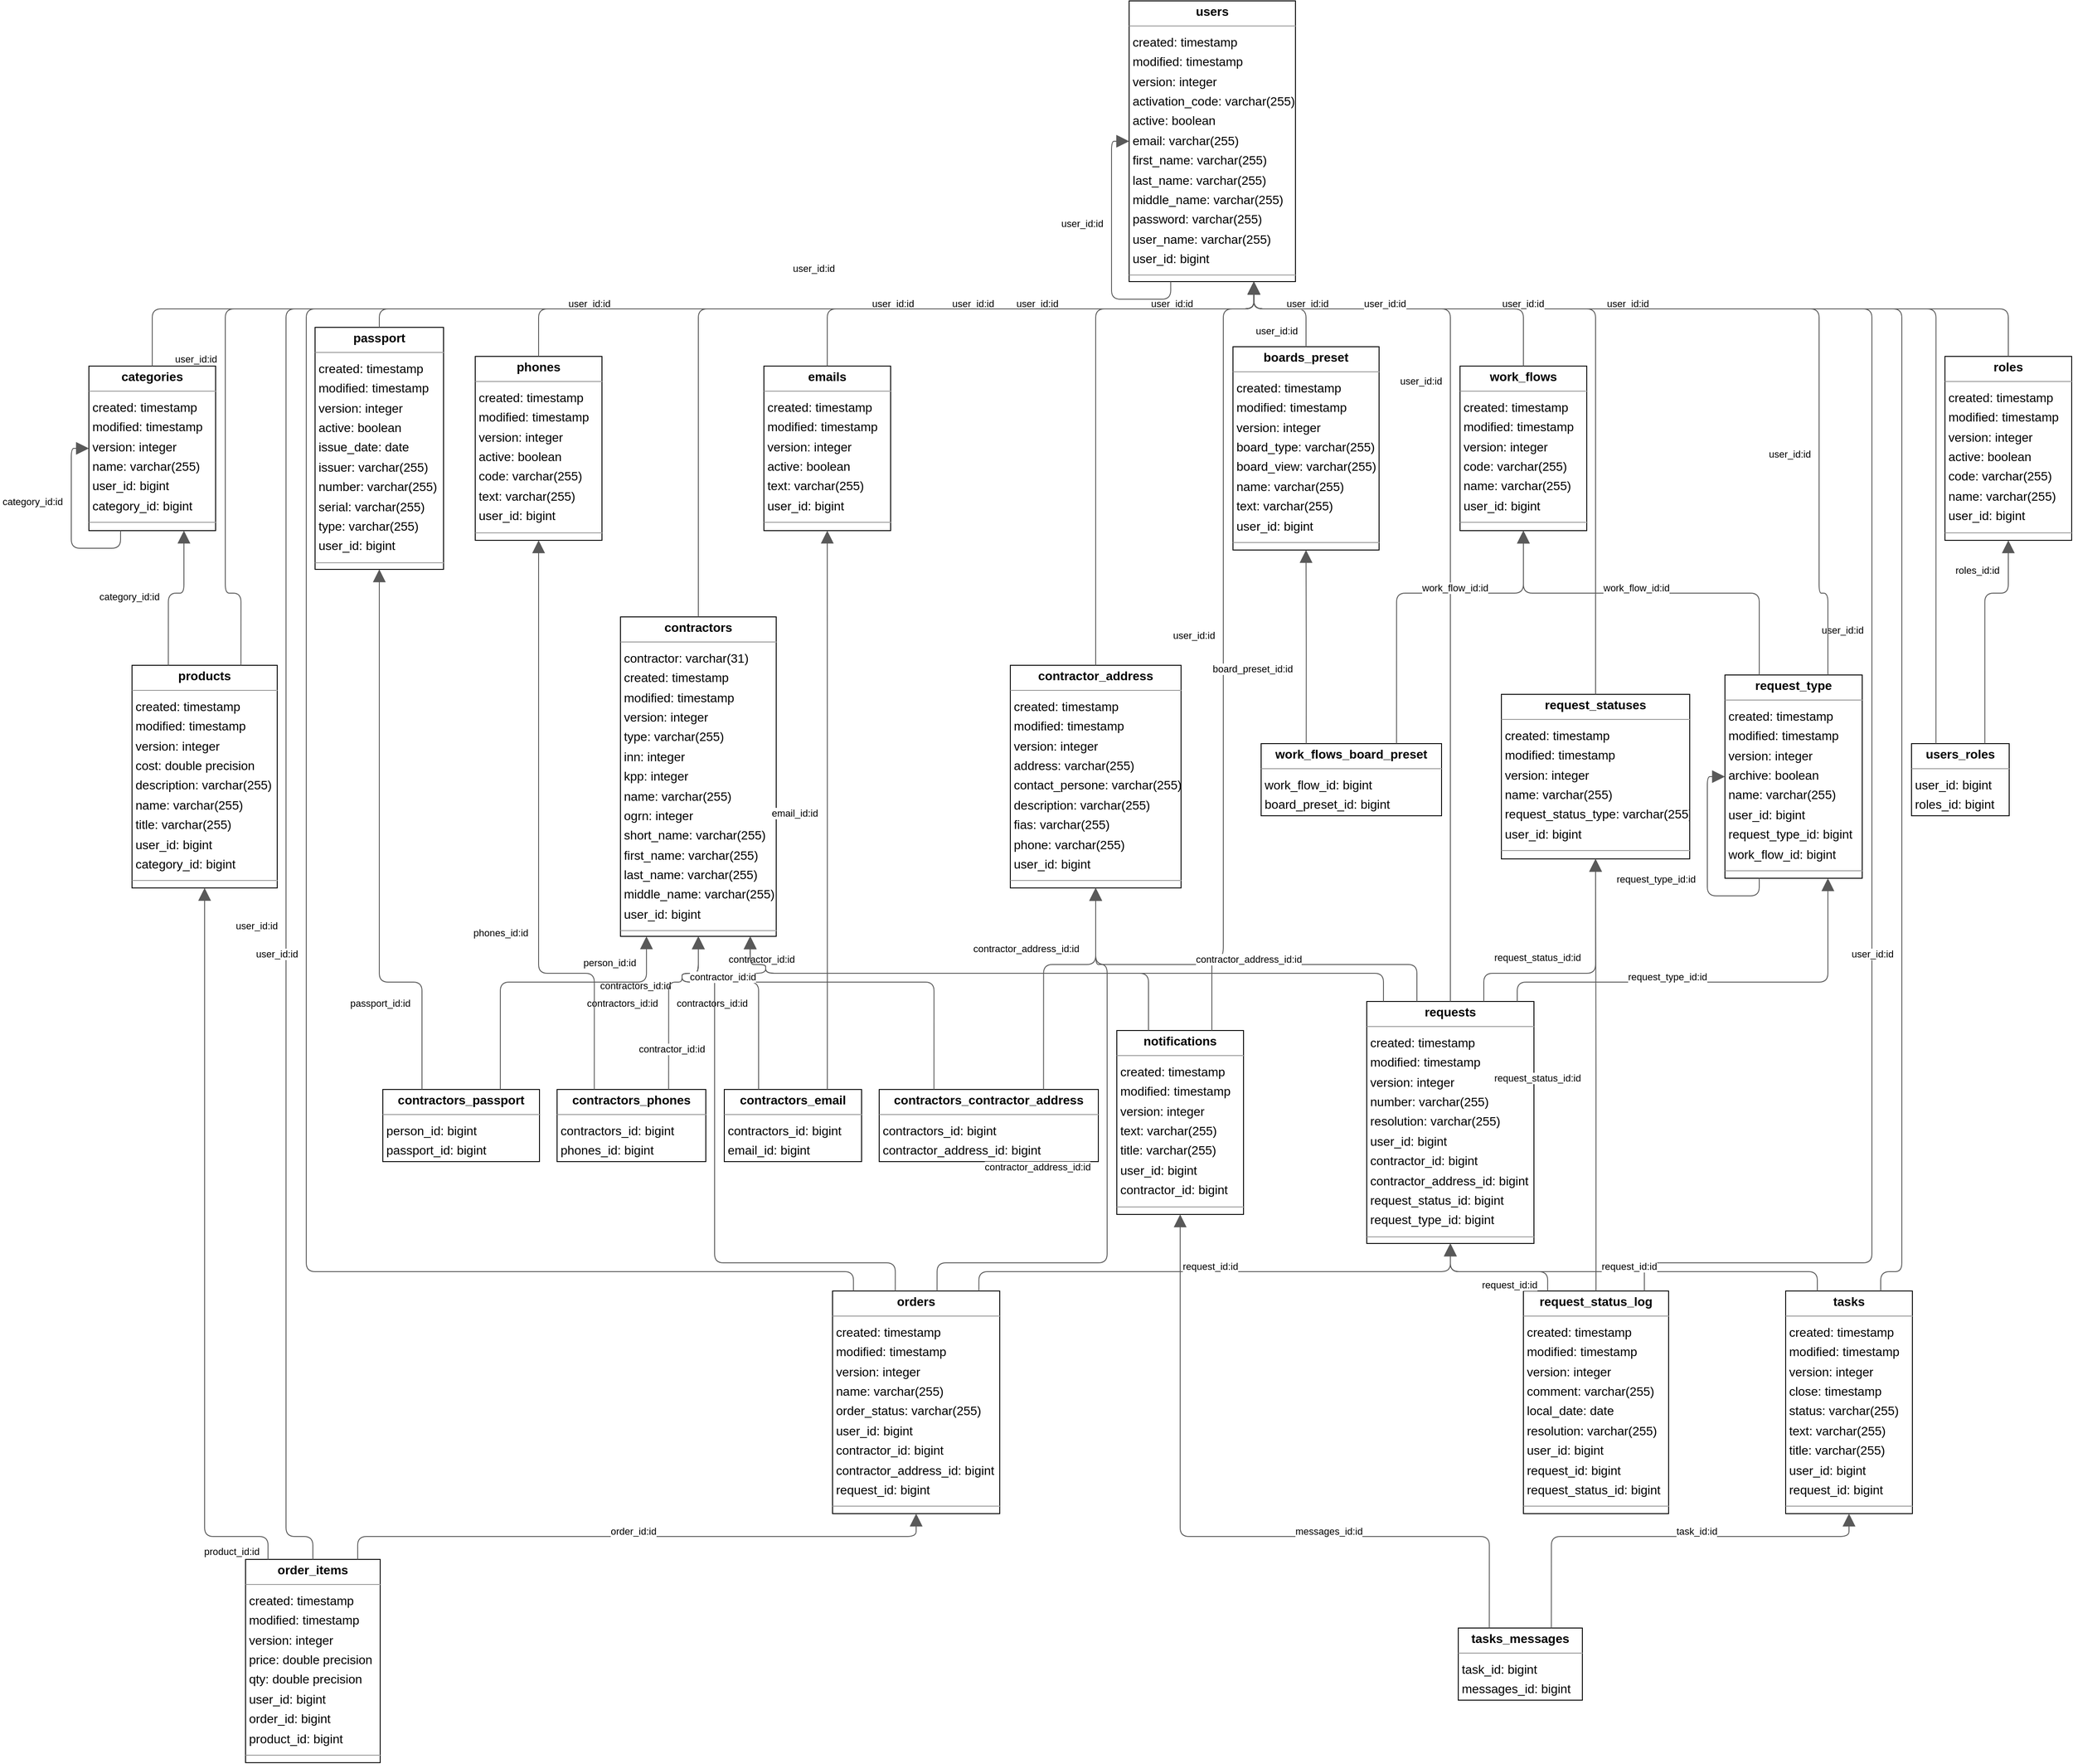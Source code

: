 <mxGraphModel dx="0" dy="0" grid="1" gridSize="10" guides="1" tooltips="1" connect="1" arrows="1" fold="1" page="0" pageScale="1" background="none" math="0" shadow="0">
  <root>
    <mxCell id="0" />
    <mxCell id="1" parent="0" />
    <mxCell id="node21" parent="1" vertex="1" value="&lt;p style=&quot;margin:0px;margin-top:4px;text-align:center;&quot;&gt;&lt;b&gt;boards_preset&lt;/b&gt;&lt;/p&gt;&lt;hr size=&quot;1&quot;/&gt;&lt;p style=&quot;margin:0 0 0 4px;line-height:1.6;&quot;&gt; created: timestamp&lt;br/&gt; modified: timestamp&lt;br/&gt; version: integer&lt;br/&gt; board_type: varchar(255)&lt;br/&gt; board_view: varchar(255)&lt;br/&gt; name: varchar(255)&lt;br/&gt; text: varchar(255)&lt;br/&gt; user_id: bigint&lt;/p&gt;&lt;hr size=&quot;1&quot;/&gt;&lt;p style=&quot;margin:0 0 0 4px;line-height:1.6;&quot;&gt; id: bigint&lt;/p&gt;" style="verticalAlign=top;align=left;overflow=fill;fontSize=14;fontFamily=Helvetica;html=1;rounded=0;shadow=0;comic=0;labelBackgroundColor=none;strokeWidth=1;">
      <mxGeometry x="1175" y="211" width="166" height="231" as="geometry" />
    </mxCell>
    <mxCell id="node1" parent="1" vertex="1" value="&lt;p style=&quot;margin:0px;margin-top:4px;text-align:center;&quot;&gt;&lt;b&gt;categories&lt;/b&gt;&lt;/p&gt;&lt;hr size=&quot;1&quot;/&gt;&lt;p style=&quot;margin:0 0 0 4px;line-height:1.6;&quot;&gt; created: timestamp&lt;br/&gt; modified: timestamp&lt;br/&gt; version: integer&lt;br/&gt; name: varchar(255)&lt;br/&gt; user_id: bigint&lt;br/&gt; category_id: bigint&lt;/p&gt;&lt;hr size=&quot;1&quot;/&gt;&lt;p style=&quot;margin:0 0 0 4px;line-height:1.6;&quot;&gt; id: bigint&lt;/p&gt;" style="verticalAlign=top;align=left;overflow=fill;fontSize=14;fontFamily=Helvetica;html=1;rounded=0;shadow=0;comic=0;labelBackgroundColor=none;strokeWidth=1;">
      <mxGeometry x="-125" y="233" width="144" height="187" as="geometry" />
    </mxCell>
    <mxCell id="node8" parent="1" vertex="1" value="&lt;p style=&quot;margin:0px;margin-top:4px;text-align:center;&quot;&gt;&lt;b&gt;contractor_address&lt;/b&gt;&lt;/p&gt;&lt;hr size=&quot;1&quot;/&gt;&lt;p style=&quot;margin:0 0 0 4px;line-height:1.6;&quot;&gt; created: timestamp&lt;br/&gt; modified: timestamp&lt;br/&gt; version: integer&lt;br/&gt; address: varchar(255)&lt;br/&gt; contact_persone: varchar(255)&lt;br/&gt; description: varchar(255)&lt;br/&gt; fias: varchar(255)&lt;br/&gt; phone: varchar(255)&lt;br/&gt; user_id: bigint&lt;/p&gt;&lt;hr size=&quot;1&quot;/&gt;&lt;p style=&quot;margin:0 0 0 4px;line-height:1.6;&quot;&gt; id: bigint&lt;/p&gt;" style="verticalAlign=top;align=left;overflow=fill;fontSize=14;fontFamily=Helvetica;html=1;rounded=0;shadow=0;comic=0;labelBackgroundColor=none;strokeWidth=1;">
      <mxGeometry x="922" y="573" width="194" height="253" as="geometry" />
    </mxCell>
    <mxCell id="node11" parent="1" vertex="1" value="&lt;p style=&quot;margin:0px;margin-top:4px;text-align:center;&quot;&gt;&lt;b&gt;contractors&lt;/b&gt;&lt;/p&gt;&lt;hr size=&quot;1&quot;/&gt;&lt;p style=&quot;margin:0 0 0 4px;line-height:1.6;&quot;&gt; contractor: varchar(31)&lt;br/&gt; created: timestamp&lt;br/&gt; modified: timestamp&lt;br/&gt; version: integer&lt;br/&gt; type: varchar(255)&lt;br/&gt; inn: integer&lt;br/&gt; kpp: integer&lt;br/&gt; name: varchar(255)&lt;br/&gt; ogrn: integer&lt;br/&gt; short_name: varchar(255)&lt;br/&gt; first_name: varchar(255)&lt;br/&gt; last_name: varchar(255)&lt;br/&gt; middle_name: varchar(255)&lt;br/&gt; user_id: bigint&lt;/p&gt;&lt;hr size=&quot;1&quot;/&gt;&lt;p style=&quot;margin:0 0 0 4px;line-height:1.6;&quot;&gt; id: bigint&lt;/p&gt;" style="verticalAlign=top;align=left;overflow=fill;fontSize=14;fontFamily=Helvetica;html=1;rounded=0;shadow=0;comic=0;labelBackgroundColor=none;strokeWidth=1;">
      <mxGeometry x="479" y="518" width="177" height="363" as="geometry" />
    </mxCell>
    <mxCell id="node4" parent="1" vertex="1" value="&lt;p style=&quot;margin:0px;margin-top:4px;text-align:center;&quot;&gt;&lt;b&gt;contractors_contractor_address&lt;/b&gt;&lt;/p&gt;&lt;hr size=&quot;1&quot;/&gt;&lt;p style=&quot;margin:0 0 0 4px;line-height:1.6;&quot;&gt; contractors_id: bigint&lt;br/&gt; contractor_address_id: bigint&lt;/p&gt;" style="verticalAlign=top;align=left;overflow=fill;fontSize=14;fontFamily=Helvetica;html=1;rounded=0;shadow=0;comic=0;labelBackgroundColor=none;strokeWidth=1;">
      <mxGeometry x="773" y="1055" width="249" height="82" as="geometry" />
    </mxCell>
    <mxCell id="node10" parent="1" vertex="1" value="&lt;p style=&quot;margin:0px;margin-top:4px;text-align:center;&quot;&gt;&lt;b&gt;contractors_email&lt;/b&gt;&lt;/p&gt;&lt;hr size=&quot;1&quot;/&gt;&lt;p style=&quot;margin:0 0 0 4px;line-height:1.6;&quot;&gt; contractors_id: bigint&lt;br/&gt; email_id: bigint&lt;/p&gt;" style="verticalAlign=top;align=left;overflow=fill;fontSize=14;fontFamily=Helvetica;html=1;rounded=0;shadow=0;comic=0;labelBackgroundColor=none;strokeWidth=1;">
      <mxGeometry x="597" y="1055" width="156" height="82" as="geometry" />
    </mxCell>
    <mxCell id="node7" parent="1" vertex="1" value="&lt;p style=&quot;margin:0px;margin-top:4px;text-align:center;&quot;&gt;&lt;b&gt;contractors_passport&lt;/b&gt;&lt;/p&gt;&lt;hr size=&quot;1&quot;/&gt;&lt;p style=&quot;margin:0 0 0 4px;line-height:1.6;&quot;&gt; person_id: bigint&lt;br/&gt; passport_id: bigint&lt;/p&gt;" style="verticalAlign=top;align=left;overflow=fill;fontSize=14;fontFamily=Helvetica;html=1;rounded=0;shadow=0;comic=0;labelBackgroundColor=none;strokeWidth=1;">
      <mxGeometry x="209" y="1055" width="178" height="82" as="geometry" />
    </mxCell>
    <mxCell id="node13" parent="1" vertex="1" value="&lt;p style=&quot;margin:0px;margin-top:4px;text-align:center;&quot;&gt;&lt;b&gt;contractors_phones&lt;/b&gt;&lt;/p&gt;&lt;hr size=&quot;1&quot;/&gt;&lt;p style=&quot;margin:0 0 0 4px;line-height:1.6;&quot;&gt; contractors_id: bigint&lt;br/&gt; phones_id: bigint&lt;/p&gt;" style="verticalAlign=top;align=left;overflow=fill;fontSize=14;fontFamily=Helvetica;html=1;rounded=0;shadow=0;comic=0;labelBackgroundColor=none;strokeWidth=1;">
      <mxGeometry x="407" y="1055" width="169" height="82" as="geometry" />
    </mxCell>
    <mxCell id="node17" parent="1" vertex="1" value="&lt;p style=&quot;margin:0px;margin-top:4px;text-align:center;&quot;&gt;&lt;b&gt;emails&lt;/b&gt;&lt;/p&gt;&lt;hr size=&quot;1&quot;/&gt;&lt;p style=&quot;margin:0 0 0 4px;line-height:1.6;&quot;&gt; created: timestamp&lt;br/&gt; modified: timestamp&lt;br/&gt; version: integer&lt;br/&gt; active: boolean&lt;br/&gt; text: varchar(255)&lt;br/&gt; user_id: bigint&lt;/p&gt;&lt;hr size=&quot;1&quot;/&gt;&lt;p style=&quot;margin:0 0 0 4px;line-height:1.6;&quot;&gt; id: bigint&lt;/p&gt;" style="verticalAlign=top;align=left;overflow=fill;fontSize=14;fontFamily=Helvetica;html=1;rounded=0;shadow=0;comic=0;labelBackgroundColor=none;strokeWidth=1;">
      <mxGeometry x="642" y="233" width="144" height="187" as="geometry" />
    </mxCell>
    <mxCell id="node19" parent="1" vertex="1" value="&lt;p style=&quot;margin:0px;margin-top:4px;text-align:center;&quot;&gt;&lt;b&gt;notifications&lt;/b&gt;&lt;/p&gt;&lt;hr size=&quot;1&quot;/&gt;&lt;p style=&quot;margin:0 0 0 4px;line-height:1.6;&quot;&gt; created: timestamp&lt;br/&gt; modified: timestamp&lt;br/&gt; version: integer&lt;br/&gt; text: varchar(255)&lt;br/&gt; title: varchar(255)&lt;br/&gt; user_id: bigint&lt;br/&gt; contractor_id: bigint&lt;/p&gt;&lt;hr size=&quot;1&quot;/&gt;&lt;p style=&quot;margin:0 0 0 4px;line-height:1.6;&quot;&gt; id: bigint&lt;/p&gt;" style="verticalAlign=top;align=left;overflow=fill;fontSize=14;fontFamily=Helvetica;html=1;rounded=0;shadow=0;comic=0;labelBackgroundColor=none;strokeWidth=1;">
      <mxGeometry x="1043" y="988" width="144" height="209" as="geometry" />
    </mxCell>
    <mxCell id="node2" parent="1" vertex="1" value="&lt;p style=&quot;margin:0px;margin-top:4px;text-align:center;&quot;&gt;&lt;b&gt;order_items&lt;/b&gt;&lt;/p&gt;&lt;hr size=&quot;1&quot;/&gt;&lt;p style=&quot;margin:0 0 0 4px;line-height:1.6;&quot;&gt; created: timestamp&lt;br/&gt; modified: timestamp&lt;br/&gt; version: integer&lt;br/&gt; price: double precision&lt;br/&gt; qty: double precision&lt;br/&gt; user_id: bigint&lt;br/&gt; order_id: bigint&lt;br/&gt; product_id: bigint&lt;/p&gt;&lt;hr size=&quot;1&quot;/&gt;&lt;p style=&quot;margin:0 0 0 4px;line-height:1.6;&quot;&gt; id: bigint&lt;/p&gt;" style="verticalAlign=top;align=left;overflow=fill;fontSize=14;fontFamily=Helvetica;html=1;rounded=0;shadow=0;comic=0;labelBackgroundColor=none;strokeWidth=1;">
      <mxGeometry x="53" y="1589" width="153" height="231" as="geometry" />
    </mxCell>
    <mxCell id="node25" parent="1" vertex="1" value="&lt;p style=&quot;margin:0px;margin-top:4px;text-align:center;&quot;&gt;&lt;b&gt;orders&lt;/b&gt;&lt;/p&gt;&lt;hr size=&quot;1&quot;/&gt;&lt;p style=&quot;margin:0 0 0 4px;line-height:1.6;&quot;&gt; created: timestamp&lt;br/&gt; modified: timestamp&lt;br/&gt; version: integer&lt;br/&gt; name: varchar(255)&lt;br/&gt; order_status: varchar(255)&lt;br/&gt; user_id: bigint&lt;br/&gt; contractor_id: bigint&lt;br/&gt; contractor_address_id: bigint&lt;br/&gt; request_id: bigint&lt;/p&gt;&lt;hr size=&quot;1&quot;/&gt;&lt;p style=&quot;margin:0 0 0 4px;line-height:1.6;&quot;&gt; id: bigint&lt;/p&gt;" style="verticalAlign=top;align=left;overflow=fill;fontSize=14;fontFamily=Helvetica;html=1;rounded=0;shadow=0;comic=0;labelBackgroundColor=none;strokeWidth=1;">
      <mxGeometry x="720" y="1284" width="190" height="253" as="geometry" />
    </mxCell>
    <mxCell id="node23" parent="1" vertex="1" value="&lt;p style=&quot;margin:0px;margin-top:4px;text-align:center;&quot;&gt;&lt;b&gt;passport&lt;/b&gt;&lt;/p&gt;&lt;hr size=&quot;1&quot;/&gt;&lt;p style=&quot;margin:0 0 0 4px;line-height:1.6;&quot;&gt; created: timestamp&lt;br/&gt; modified: timestamp&lt;br/&gt; version: integer&lt;br/&gt; active: boolean&lt;br/&gt; issue_date: date&lt;br/&gt; issuer: varchar(255)&lt;br/&gt; number: varchar(255)&lt;br/&gt; serial: varchar(255)&lt;br/&gt; type: varchar(255)&lt;br/&gt; user_id: bigint&lt;/p&gt;&lt;hr size=&quot;1&quot;/&gt;&lt;p style=&quot;margin:0 0 0 4px;line-height:1.6;&quot;&gt; id: bigint&lt;/p&gt;" style="verticalAlign=top;align=left;overflow=fill;fontSize=14;fontFamily=Helvetica;html=1;rounded=0;shadow=0;comic=0;labelBackgroundColor=none;strokeWidth=1;">
      <mxGeometry x="132" y="189" width="146" height="275" as="geometry" />
    </mxCell>
    <mxCell id="node22" parent="1" vertex="1" value="&lt;p style=&quot;margin:0px;margin-top:4px;text-align:center;&quot;&gt;&lt;b&gt;phones&lt;/b&gt;&lt;/p&gt;&lt;hr size=&quot;1&quot;/&gt;&lt;p style=&quot;margin:0 0 0 4px;line-height:1.6;&quot;&gt; created: timestamp&lt;br/&gt; modified: timestamp&lt;br/&gt; version: integer&lt;br/&gt; active: boolean&lt;br/&gt; code: varchar(255)&lt;br/&gt; text: varchar(255)&lt;br/&gt; user_id: bigint&lt;/p&gt;&lt;hr size=&quot;1&quot;/&gt;&lt;p style=&quot;margin:0 0 0 4px;line-height:1.6;&quot;&gt; id: bigint&lt;/p&gt;" style="verticalAlign=top;align=left;overflow=fill;fontSize=14;fontFamily=Helvetica;html=1;rounded=0;shadow=0;comic=0;labelBackgroundColor=none;strokeWidth=1;">
      <mxGeometry x="314" y="222" width="144" height="209" as="geometry" />
    </mxCell>
    <mxCell id="node18" parent="1" vertex="1" value="&lt;p style=&quot;margin:0px;margin-top:4px;text-align:center;&quot;&gt;&lt;b&gt;products&lt;/b&gt;&lt;/p&gt;&lt;hr size=&quot;1&quot;/&gt;&lt;p style=&quot;margin:0 0 0 4px;line-height:1.6;&quot;&gt; created: timestamp&lt;br/&gt; modified: timestamp&lt;br/&gt; version: integer&lt;br/&gt; cost: double precision&lt;br/&gt; description: varchar(255)&lt;br/&gt; name: varchar(255)&lt;br/&gt; title: varchar(255)&lt;br/&gt; user_id: bigint&lt;br/&gt; category_id: bigint&lt;/p&gt;&lt;hr size=&quot;1&quot;/&gt;&lt;p style=&quot;margin:0 0 0 4px;line-height:1.6;&quot;&gt; id: bigint&lt;/p&gt;" style="verticalAlign=top;align=left;overflow=fill;fontSize=14;fontFamily=Helvetica;html=1;rounded=0;shadow=0;comic=0;labelBackgroundColor=none;strokeWidth=1;">
      <mxGeometry x="-76" y="573" width="165" height="253" as="geometry" />
    </mxCell>
    <mxCell id="node12" parent="1" vertex="1" value="&lt;p style=&quot;margin:0px;margin-top:4px;text-align:center;&quot;&gt;&lt;b&gt;request_status_log&lt;/b&gt;&lt;/p&gt;&lt;hr size=&quot;1&quot;/&gt;&lt;p style=&quot;margin:0 0 0 4px;line-height:1.6;&quot;&gt; created: timestamp&lt;br/&gt; modified: timestamp&lt;br/&gt; version: integer&lt;br/&gt; comment: varchar(255)&lt;br/&gt; local_date: date&lt;br/&gt; resolution: varchar(255)&lt;br/&gt; user_id: bigint&lt;br/&gt; request_id: bigint&lt;br/&gt; request_status_id: bigint&lt;/p&gt;&lt;hr size=&quot;1&quot;/&gt;&lt;p style=&quot;margin:0 0 0 4px;line-height:1.6;&quot;&gt; id: bigint&lt;/p&gt;" style="verticalAlign=top;align=left;overflow=fill;fontSize=14;fontFamily=Helvetica;html=1;rounded=0;shadow=0;comic=0;labelBackgroundColor=none;strokeWidth=1;">
      <mxGeometry x="1505" y="1284" width="165" height="253" as="geometry" />
    </mxCell>
    <mxCell id="node5" parent="1" vertex="1" value="&lt;p style=&quot;margin:0px;margin-top:4px;text-align:center;&quot;&gt;&lt;b&gt;request_statuses&lt;/b&gt;&lt;/p&gt;&lt;hr size=&quot;1&quot;/&gt;&lt;p style=&quot;margin:0 0 0 4px;line-height:1.6;&quot;&gt; created: timestamp&lt;br/&gt; modified: timestamp&lt;br/&gt; version: integer&lt;br/&gt; name: varchar(255)&lt;br/&gt; request_status_type: varchar(255)&lt;br/&gt; user_id: bigint&lt;/p&gt;&lt;hr size=&quot;1&quot;/&gt;&lt;p style=&quot;margin:0 0 0 4px;line-height:1.6;&quot;&gt; id: bigint&lt;/p&gt;" style="verticalAlign=top;align=left;overflow=fill;fontSize=14;fontFamily=Helvetica;html=1;rounded=0;shadow=0;comic=0;labelBackgroundColor=none;strokeWidth=1;">
      <mxGeometry x="1480" y="606" width="214" height="187" as="geometry" />
    </mxCell>
    <mxCell id="node14" parent="1" vertex="1" value="&lt;p style=&quot;margin:0px;margin-top:4px;text-align:center;&quot;&gt;&lt;b&gt;request_type&lt;/b&gt;&lt;/p&gt;&lt;hr size=&quot;1&quot;/&gt;&lt;p style=&quot;margin:0 0 0 4px;line-height:1.6;&quot;&gt; created: timestamp&lt;br/&gt; modified: timestamp&lt;br/&gt; version: integer&lt;br/&gt; archive: boolean&lt;br/&gt; name: varchar(255)&lt;br/&gt; user_id: bigint&lt;br/&gt; request_type_id: bigint&lt;br/&gt; work_flow_id: bigint&lt;/p&gt;&lt;hr size=&quot;1&quot;/&gt;&lt;p style=&quot;margin:0 0 0 4px;line-height:1.6;&quot;&gt; id: bigint&lt;/p&gt;" style="verticalAlign=top;align=left;overflow=fill;fontSize=14;fontFamily=Helvetica;html=1;rounded=0;shadow=0;comic=0;labelBackgroundColor=none;strokeWidth=1;">
      <mxGeometry x="1734" y="584" width="156" height="231" as="geometry" />
    </mxCell>
    <mxCell id="node15" parent="1" vertex="1" value="&lt;p style=&quot;margin:0px;margin-top:4px;text-align:center;&quot;&gt;&lt;b&gt;requests&lt;/b&gt;&lt;/p&gt;&lt;hr size=&quot;1&quot;/&gt;&lt;p style=&quot;margin:0 0 0 4px;line-height:1.6;&quot;&gt; created: timestamp&lt;br/&gt; modified: timestamp&lt;br/&gt; version: integer&lt;br/&gt; number: varchar(255)&lt;br/&gt; resolution: varchar(255)&lt;br/&gt; user_id: bigint&lt;br/&gt; contractor_id: bigint&lt;br/&gt; contractor_address_id: bigint&lt;br/&gt; request_status_id: bigint&lt;br/&gt; request_type_id: bigint&lt;/p&gt;&lt;hr size=&quot;1&quot;/&gt;&lt;p style=&quot;margin:0 0 0 4px;line-height:1.6;&quot;&gt; id: bigint&lt;/p&gt;" style="verticalAlign=top;align=left;overflow=fill;fontSize=14;fontFamily=Helvetica;html=1;rounded=0;shadow=0;comic=0;labelBackgroundColor=none;strokeWidth=1;">
      <mxGeometry x="1327" y="955" width="190" height="275" as="geometry" />
    </mxCell>
    <mxCell id="node16" parent="1" vertex="1" value="&lt;p style=&quot;margin:0px;margin-top:4px;text-align:center;&quot;&gt;&lt;b&gt;roles&lt;/b&gt;&lt;/p&gt;&lt;hr size=&quot;1&quot;/&gt;&lt;p style=&quot;margin:0 0 0 4px;line-height:1.6;&quot;&gt; created: timestamp&lt;br/&gt; modified: timestamp&lt;br/&gt; version: integer&lt;br/&gt; active: boolean&lt;br/&gt; code: varchar(255)&lt;br/&gt; name: varchar(255)&lt;br/&gt; user_id: bigint&lt;/p&gt;&lt;hr size=&quot;1&quot;/&gt;&lt;p style=&quot;margin:0 0 0 4px;line-height:1.6;&quot;&gt; id: bigint&lt;/p&gt;" style="verticalAlign=top;align=left;overflow=fill;fontSize=14;fontFamily=Helvetica;html=1;rounded=0;shadow=0;comic=0;labelBackgroundColor=none;strokeWidth=1;">
      <mxGeometry x="1984" y="222" width="144" height="209" as="geometry" />
    </mxCell>
    <mxCell id="node24" parent="1" vertex="1" value="&lt;p style=&quot;margin:0px;margin-top:4px;text-align:center;&quot;&gt;&lt;b&gt;tasks&lt;/b&gt;&lt;/p&gt;&lt;hr size=&quot;1&quot;/&gt;&lt;p style=&quot;margin:0 0 0 4px;line-height:1.6;&quot;&gt; created: timestamp&lt;br/&gt; modified: timestamp&lt;br/&gt; version: integer&lt;br/&gt; close: timestamp&lt;br/&gt; status: varchar(255)&lt;br/&gt; text: varchar(255)&lt;br/&gt; title: varchar(255)&lt;br/&gt; user_id: bigint&lt;br/&gt; request_id: bigint&lt;/p&gt;&lt;hr size=&quot;1&quot;/&gt;&lt;p style=&quot;margin:0 0 0 4px;line-height:1.6;&quot;&gt; id: bigint&lt;/p&gt;" style="verticalAlign=top;align=left;overflow=fill;fontSize=14;fontFamily=Helvetica;html=1;rounded=0;shadow=0;comic=0;labelBackgroundColor=none;strokeWidth=1;">
      <mxGeometry x="1803" y="1284" width="144" height="253" as="geometry" />
    </mxCell>
    <mxCell id="node20" parent="1" vertex="1" value="&lt;p style=&quot;margin:0px;margin-top:4px;text-align:center;&quot;&gt;&lt;b&gt;tasks_messages&lt;/b&gt;&lt;/p&gt;&lt;hr size=&quot;1&quot;/&gt;&lt;p style=&quot;margin:0 0 0 4px;line-height:1.6;&quot;&gt; task_id: bigint&lt;br/&gt; messages_id: bigint&lt;/p&gt;" style="verticalAlign=top;align=left;overflow=fill;fontSize=14;fontFamily=Helvetica;html=1;rounded=0;shadow=0;comic=0;labelBackgroundColor=none;strokeWidth=1;">
      <mxGeometry x="1431" y="1667" width="141" height="82" as="geometry" />
    </mxCell>
    <mxCell id="node6" parent="1" vertex="1" value="&lt;p style=&quot;margin:0px;margin-top:4px;text-align:center;&quot;&gt;&lt;b&gt;users&lt;/b&gt;&lt;/p&gt;&lt;hr size=&quot;1&quot;/&gt;&lt;p style=&quot;margin:0 0 0 4px;line-height:1.6;&quot;&gt; created: timestamp&lt;br/&gt; modified: timestamp&lt;br/&gt; version: integer&lt;br/&gt; activation_code: varchar(255)&lt;br/&gt; active: boolean&lt;br/&gt; email: varchar(255)&lt;br/&gt; first_name: varchar(255)&lt;br/&gt; last_name: varchar(255)&lt;br/&gt; middle_name: varchar(255)&lt;br/&gt; password: varchar(255)&lt;br/&gt; user_name: varchar(255)&lt;br/&gt; user_id: bigint&lt;/p&gt;&lt;hr size=&quot;1&quot;/&gt;&lt;p style=&quot;margin:0 0 0 4px;line-height:1.6;&quot;&gt; id: bigint&lt;/p&gt;" style="verticalAlign=top;align=left;overflow=fill;fontSize=14;fontFamily=Helvetica;html=1;rounded=0;shadow=0;comic=0;labelBackgroundColor=none;strokeWidth=1;">
      <mxGeometry x="1057" y="-182" width="189" height="319" as="geometry" />
    </mxCell>
    <mxCell id="node3" parent="1" vertex="1" value="&lt;p style=&quot;margin:0px;margin-top:4px;text-align:center;&quot;&gt;&lt;b&gt;users_roles&lt;/b&gt;&lt;/p&gt;&lt;hr size=&quot;1&quot;/&gt;&lt;p style=&quot;margin:0 0 0 4px;line-height:1.6;&quot;&gt; user_id: bigint&lt;br/&gt; roles_id: bigint&lt;/p&gt;" style="verticalAlign=top;align=left;overflow=fill;fontSize=14;fontFamily=Helvetica;html=1;rounded=0;shadow=0;comic=0;labelBackgroundColor=none;strokeWidth=1;">
      <mxGeometry x="1946" y="662" width="111" height="82" as="geometry" />
    </mxCell>
    <mxCell id="node9" parent="1" vertex="1" value="&lt;p style=&quot;margin:0px;margin-top:4px;text-align:center;&quot;&gt;&lt;b&gt;work_flows&lt;/b&gt;&lt;/p&gt;&lt;hr size=&quot;1&quot;/&gt;&lt;p style=&quot;margin:0 0 0 4px;line-height:1.6;&quot;&gt; created: timestamp&lt;br/&gt; modified: timestamp&lt;br/&gt; version: integer&lt;br/&gt; code: varchar(255)&lt;br/&gt; name: varchar(255)&lt;br/&gt; user_id: bigint&lt;/p&gt;&lt;hr size=&quot;1&quot;/&gt;&lt;p style=&quot;margin:0 0 0 4px;line-height:1.6;&quot;&gt; id: bigint&lt;/p&gt;" style="verticalAlign=top;align=left;overflow=fill;fontSize=14;fontFamily=Helvetica;html=1;rounded=0;shadow=0;comic=0;labelBackgroundColor=none;strokeWidth=1;">
      <mxGeometry x="1433" y="233" width="144" height="187" as="geometry" />
    </mxCell>
    <mxCell id="node0" parent="1" vertex="1" value="&lt;p style=&quot;margin:0px;margin-top:4px;text-align:center;&quot;&gt;&lt;b&gt;work_flows_board_preset&lt;/b&gt;&lt;/p&gt;&lt;hr size=&quot;1&quot;/&gt;&lt;p style=&quot;margin:0 0 0 4px;line-height:1.6;&quot;&gt; work_flow_id: bigint&lt;br/&gt; board_preset_id: bigint&lt;/p&gt;" style="verticalAlign=top;align=left;overflow=fill;fontSize=14;fontFamily=Helvetica;html=1;rounded=0;shadow=0;comic=0;labelBackgroundColor=none;strokeWidth=1;">
      <mxGeometry x="1207" y="662" width="205" height="82" as="geometry" />
    </mxCell>
    <mxCell id="edge27" edge="1" value="" parent="1" source="node21" target="node6" style="html=1;rounded=1;edgeStyle=orthogonalEdgeStyle;dashed=0;startArrow=none;endArrow=block;endSize=12;strokeColor=#595959;exitX=0.500;exitY=0.000;exitDx=0;exitDy=0;entryX=0.750;entryY=1.000;entryDx=0;entryDy=0;">
      <mxGeometry width="50" height="50" relative="1" as="geometry">
        <Array as="points">
          <mxPoint x="1258" y="168" />
          <mxPoint x="1199" y="168" />
        </Array>
      </mxGeometry>
    </mxCell>
    <mxCell id="label164" parent="edge27" vertex="1" connectable="0" value="user_id:id" style="edgeLabel;resizable=0;html=1;align=left;verticalAlign=top;strokeColor=default;">
      <mxGeometry x="1199" y="180" as="geometry" />
    </mxCell>
    <mxCell id="edge37" edge="1" value="" parent="1" source="node1" target="node1" style="html=1;rounded=1;edgeStyle=orthogonalEdgeStyle;dashed=0;startArrow=none;endArrow=block;endSize=12;strokeColor=#595959;exitX=0.250;exitY=1.000;exitDx=0;exitDy=0;entryX=0.000;entryY=0.500;entryDx=0;entryDy=0;">
      <mxGeometry width="50" height="50" relative="1" as="geometry">
        <Array as="points">
          <mxPoint x="-89" y="440" />
          <mxPoint x="-145" y="440" />
          <mxPoint x="-145" y="327" />
        </Array>
      </mxGeometry>
    </mxCell>
    <mxCell id="label224" parent="edge37" vertex="1" connectable="0" value="category_id:id" style="edgeLabel;resizable=0;html=1;align=left;verticalAlign=top;strokeColor=default;">
      <mxGeometry x="-225" y="374" as="geometry" />
    </mxCell>
    <mxCell id="edge26" edge="1" value="" parent="1" source="node1" target="node6" style="html=1;rounded=1;edgeStyle=orthogonalEdgeStyle;dashed=0;startArrow=none;endArrow=block;endSize=12;strokeColor=#595959;exitX=0.500;exitY=0.000;exitDx=0;exitDy=0;entryX=0.750;entryY=1.000;entryDx=0;entryDy=0;">
      <mxGeometry width="50" height="50" relative="1" as="geometry">
        <Array as="points">
          <mxPoint x="-53" y="168" />
          <mxPoint x="1199" y="168" />
        </Array>
      </mxGeometry>
    </mxCell>
    <mxCell id="label158" parent="edge26" vertex="1" connectable="0" value="user_id:id" style="edgeLabel;resizable=0;html=1;align=left;verticalAlign=top;strokeColor=default;">
      <mxGeometry x="418" y="149" as="geometry" />
    </mxCell>
    <mxCell id="edge29" edge="1" value="" parent="1" source="node8" target="node6" style="html=1;rounded=1;edgeStyle=orthogonalEdgeStyle;dashed=0;startArrow=none;endArrow=block;endSize=12;strokeColor=#595959;exitX=0.500;exitY=0.000;exitDx=0;exitDy=0;entryX=0.750;entryY=1.000;entryDx=0;entryDy=0;">
      <mxGeometry width="50" height="50" relative="1" as="geometry">
        <Array as="points">
          <mxPoint x="1019" y="168" />
          <mxPoint x="1199" y="168" />
        </Array>
      </mxGeometry>
    </mxCell>
    <mxCell id="label176" parent="edge29" vertex="1" connectable="0" value="user_id:id" style="edgeLabel;resizable=0;html=1;align=left;verticalAlign=top;strokeColor=default;">
      <mxGeometry x="1080" y="149" as="geometry" />
    </mxCell>
    <mxCell id="edge31" edge="1" value="" parent="1" source="node11" target="node6" style="html=1;rounded=1;edgeStyle=orthogonalEdgeStyle;dashed=0;startArrow=none;endArrow=block;endSize=12;strokeColor=#595959;exitX=0.500;exitY=0.000;exitDx=0;exitDy=0;entryX=0.750;entryY=1.000;entryDx=0;entryDy=0;">
      <mxGeometry width="50" height="50" relative="1" as="geometry">
        <Array as="points">
          <mxPoint x="567" y="168" />
          <mxPoint x="1199" y="168" />
        </Array>
      </mxGeometry>
    </mxCell>
    <mxCell id="label188" parent="edge31" vertex="1" connectable="0" value="user_id:id" style="edgeLabel;resizable=0;html=1;align=left;verticalAlign=top;strokeColor=default;">
      <mxGeometry x="854" y="149" as="geometry" />
    </mxCell>
    <mxCell id="edge20" edge="1" value="" parent="1" source="node4" target="node8" style="html=1;rounded=1;edgeStyle=orthogonalEdgeStyle;dashed=0;startArrow=none;endArrow=block;endSize=12;strokeColor=#595959;exitX=0.750;exitY=0.000;exitDx=0;exitDy=0;entryX=0.500;entryY=1.000;entryDx=0;entryDy=0;">
      <mxGeometry width="50" height="50" relative="1" as="geometry">
        <Array as="points">
          <mxPoint x="960" y="913" />
          <mxPoint x="1019" y="913" />
        </Array>
      </mxGeometry>
    </mxCell>
    <mxCell id="label122" parent="edge20" vertex="1" connectable="0" value="contractor_address_id:id" style="edgeLabel;resizable=0;html=1;align=left;verticalAlign=top;strokeColor=default;">
      <mxGeometry x="878" y="882" as="geometry" />
    </mxCell>
    <mxCell id="edge23" edge="1" value="" parent="1" source="node4" target="node11" style="html=1;rounded=1;edgeStyle=orthogonalEdgeStyle;dashed=0;startArrow=none;endArrow=block;endSize=12;strokeColor=#595959;exitX=0.250;exitY=0.000;exitDx=0;exitDy=0;entryX=0.500;entryY=1.000;entryDx=0;entryDy=0;">
      <mxGeometry width="50" height="50" relative="1" as="geometry">
        <Array as="points">
          <mxPoint x="835" y="933" />
          <mxPoint x="549" y="933" />
          <mxPoint x="549" y="923" />
          <mxPoint x="567" y="923" />
        </Array>
      </mxGeometry>
    </mxCell>
    <mxCell id="label140" parent="edge23" vertex="1" connectable="0" value="contractors_id:id" style="edgeLabel;resizable=0;html=1;align=left;verticalAlign=top;strokeColor=default;">
      <mxGeometry x="454" y="924" as="geometry" />
    </mxCell>
    <mxCell id="edge13" edge="1" value="" parent="1" source="node10" target="node11" style="html=1;rounded=1;edgeStyle=orthogonalEdgeStyle;dashed=0;startArrow=none;endArrow=block;endSize=12;strokeColor=#595959;exitX=0.250;exitY=0.000;exitDx=0;exitDy=0;entryX=0.500;entryY=1.000;entryDx=0;entryDy=0;">
      <mxGeometry width="50" height="50" relative="1" as="geometry">
        <Array as="points">
          <mxPoint x="636" y="933" />
          <mxPoint x="549" y="933" />
          <mxPoint x="549" y="923" />
          <mxPoint x="567" y="923" />
        </Array>
      </mxGeometry>
    </mxCell>
    <mxCell id="label80" parent="edge13" vertex="1" connectable="0" value="contractors_id:id" style="edgeLabel;resizable=0;html=1;align=left;verticalAlign=top;strokeColor=default;">
      <mxGeometry x="541" y="944" as="geometry" />
    </mxCell>
    <mxCell id="edge21" edge="1" value="" parent="1" source="node10" target="node17" style="html=1;rounded=1;edgeStyle=orthogonalEdgeStyle;dashed=0;startArrow=none;endArrow=block;endSize=12;strokeColor=#595959;exitX=0.750;exitY=0.001;exitDx=0;exitDy=0;entryX=0.500;entryY=1.000;entryDx=0;entryDy=0;">
      <mxGeometry width="50" height="50" relative="1" as="geometry">
        <Array as="points" />
      </mxGeometry>
    </mxCell>
    <mxCell id="label128" parent="edge21" vertex="1" connectable="0" value="email_id:id" style="edgeLabel;resizable=0;html=1;align=left;verticalAlign=top;strokeColor=default;">
      <mxGeometry x="649" y="728" as="geometry" />
    </mxCell>
    <mxCell id="edge22" edge="1" value="" parent="1" source="node7" target="node11" style="html=1;rounded=1;edgeStyle=orthogonalEdgeStyle;dashed=0;startArrow=none;endArrow=block;endSize=12;strokeColor=#595959;exitX=0.750;exitY=0.000;exitDx=0;exitDy=0;entryX=0.167;entryY=1.000;entryDx=0;entryDy=0;">
      <mxGeometry width="50" height="50" relative="1" as="geometry">
        <Array as="points">
          <mxPoint x="342" y="933" />
          <mxPoint x="508" y="933" />
        </Array>
      </mxGeometry>
    </mxCell>
    <mxCell id="label134" parent="edge22" vertex="1" connectable="0" value="person_id:id" style="edgeLabel;resizable=0;html=1;align=left;verticalAlign=top;strokeColor=default;">
      <mxGeometry x="435" y="898" as="geometry" />
    </mxCell>
    <mxCell id="edge35" edge="1" value="" parent="1" source="node7" target="node23" style="html=1;rounded=1;edgeStyle=orthogonalEdgeStyle;dashed=0;startArrow=none;endArrow=block;endSize=12;strokeColor=#595959;exitX=0.250;exitY=0.000;exitDx=0;exitDy=0;entryX=0.500;entryY=1.000;entryDx=0;entryDy=0;">
      <mxGeometry width="50" height="50" relative="1" as="geometry">
        <Array as="points">
          <mxPoint x="253" y="933" />
          <mxPoint x="205" y="933" />
        </Array>
      </mxGeometry>
    </mxCell>
    <mxCell id="label212" parent="edge35" vertex="1" connectable="0" value="passport_id:id" style="edgeLabel;resizable=0;html=1;align=left;verticalAlign=top;strokeColor=default;">
      <mxGeometry x="170" y="944" as="geometry" />
    </mxCell>
    <mxCell id="edge8" edge="1" value="" parent="1" source="node13" target="node11" style="html=1;rounded=1;edgeStyle=orthogonalEdgeStyle;dashed=0;startArrow=none;endArrow=block;endSize=12;strokeColor=#595959;exitX=0.750;exitY=0.000;exitDx=0;exitDy=0;entryX=0.500;entryY=1.000;entryDx=0;entryDy=0;">
      <mxGeometry width="50" height="50" relative="1" as="geometry">
        <Array as="points">
          <mxPoint x="534" y="933" />
          <mxPoint x="549" y="933" />
          <mxPoint x="549" y="923" />
          <mxPoint x="567" y="923" />
        </Array>
      </mxGeometry>
    </mxCell>
    <mxCell id="label50" parent="edge8" vertex="1" connectable="0" value="contractors_id:id" style="edgeLabel;resizable=0;html=1;align=left;verticalAlign=top;strokeColor=default;">
      <mxGeometry x="439" y="944" as="geometry" />
    </mxCell>
    <mxCell id="edge7" edge="1" value="" parent="1" source="node13" target="node22" style="html=1;rounded=1;edgeStyle=orthogonalEdgeStyle;dashed=0;startArrow=none;endArrow=block;endSize=12;strokeColor=#595959;exitX=0.250;exitY=0.000;exitDx=0;exitDy=0;entryX=0.500;entryY=1.000;entryDx=0;entryDy=0;">
      <mxGeometry width="50" height="50" relative="1" as="geometry">
        <Array as="points">
          <mxPoint x="449" y="923" />
          <mxPoint x="386" y="923" />
        </Array>
      </mxGeometry>
    </mxCell>
    <mxCell id="label44" parent="edge7" vertex="1" connectable="0" value="phones_id:id" style="edgeLabel;resizable=0;html=1;align=left;verticalAlign=top;strokeColor=default;">
      <mxGeometry x="310" y="864" as="geometry" />
    </mxCell>
    <mxCell id="edge44" edge="1" value="" parent="1" source="node17" target="node6" style="html=1;rounded=1;edgeStyle=orthogonalEdgeStyle;dashed=0;startArrow=none;endArrow=block;endSize=12;strokeColor=#595959;exitX=0.500;exitY=0.000;exitDx=0;exitDy=0;entryX=0.750;entryY=1.000;entryDx=0;entryDy=0;">
      <mxGeometry width="50" height="50" relative="1" as="geometry">
        <Array as="points">
          <mxPoint x="714" y="168" />
          <mxPoint x="1199" y="168" />
        </Array>
      </mxGeometry>
    </mxCell>
    <mxCell id="label266" parent="edge44" vertex="1" connectable="0" value="user_id:id" style="edgeLabel;resizable=0;html=1;align=left;verticalAlign=top;strokeColor=default;">
      <mxGeometry x="927" y="149" as="geometry" />
    </mxCell>
    <mxCell id="edge16" edge="1" value="" parent="1" source="node19" target="node11" style="html=1;rounded=1;edgeStyle=orthogonalEdgeStyle;dashed=0;startArrow=none;endArrow=block;endSize=12;strokeColor=#595959;exitX=0.250;exitY=0.000;exitDx=0;exitDy=0;entryX=0.833;entryY=1.000;entryDx=0;entryDy=0;">
      <mxGeometry width="50" height="50" relative="1" as="geometry">
        <Array as="points">
          <mxPoint x="1079" y="923" />
          <mxPoint x="644" y="923" />
          <mxPoint x="644" y="913" />
          <mxPoint x="626" y="913" />
        </Array>
      </mxGeometry>
    </mxCell>
    <mxCell id="label98" parent="edge16" vertex="1" connectable="0" value="contractor_id:id" style="edgeLabel;resizable=0;html=1;align=left;verticalAlign=top;strokeColor=default;">
      <mxGeometry x="600" y="894" as="geometry" />
    </mxCell>
    <mxCell id="edge17" edge="1" value="" parent="1" source="node19" target="node6" style="html=1;rounded=1;edgeStyle=orthogonalEdgeStyle;dashed=0;startArrow=none;endArrow=block;endSize=12;strokeColor=#595959;exitX=0.750;exitY=0.000;exitDx=0;exitDy=0;entryX=0.750;entryY=1.000;entryDx=0;entryDy=0;">
      <mxGeometry width="50" height="50" relative="1" as="geometry">
        <Array as="points">
          <mxPoint x="1151" y="903" />
          <mxPoint x="1164" y="903" />
          <mxPoint x="1164" y="168" />
          <mxPoint x="1199" y="168" />
        </Array>
      </mxGeometry>
    </mxCell>
    <mxCell id="label104" parent="edge17" vertex="1" connectable="0" value="user_id:id" style="edgeLabel;resizable=0;html=1;align=left;verticalAlign=top;strokeColor=default;">
      <mxGeometry x="1105" y="526" as="geometry" />
    </mxCell>
    <mxCell id="edge2" edge="1" value="" parent="1" source="node2" target="node25" style="html=1;rounded=1;edgeStyle=orthogonalEdgeStyle;dashed=0;startArrow=none;endArrow=block;endSize=12;strokeColor=#595959;exitX=0.833;exitY=0.000;exitDx=0;exitDy=0;entryX=0.500;entryY=1.000;entryDx=0;entryDy=0;">
      <mxGeometry width="50" height="50" relative="1" as="geometry">
        <Array as="points">
          <mxPoint x="181" y="1563" />
          <mxPoint x="815" y="1563" />
        </Array>
      </mxGeometry>
    </mxCell>
    <mxCell id="label14" parent="edge2" vertex="1" connectable="0" value="order_id:id" style="edgeLabel;resizable=0;html=1;align=left;verticalAlign=top;strokeColor=default;">
      <mxGeometry x="466" y="1544" as="geometry" />
    </mxCell>
    <mxCell id="edge6" edge="1" value="" parent="1" source="node2" target="node18" style="html=1;rounded=1;edgeStyle=orthogonalEdgeStyle;dashed=0;startArrow=none;endArrow=block;endSize=12;strokeColor=#595959;exitX=0.167;exitY=0.000;exitDx=0;exitDy=0;entryX=0.500;entryY=1.000;entryDx=0;entryDy=0;">
      <mxGeometry width="50" height="50" relative="1" as="geometry">
        <Array as="points">
          <mxPoint x="79" y="1563" />
          <mxPoint x="6" y="1563" />
        </Array>
      </mxGeometry>
    </mxCell>
    <mxCell id="label38" parent="edge6" vertex="1" connectable="0" value="product_id:id" style="edgeLabel;resizable=0;html=1;align=left;verticalAlign=top;strokeColor=default;">
      <mxGeometry x="4" y="1567" as="geometry" />
    </mxCell>
    <mxCell id="edge48" edge="1" value="" parent="1" source="node2" target="node6" style="html=1;rounded=1;edgeStyle=orthogonalEdgeStyle;dashed=0;startArrow=none;endArrow=block;endSize=12;strokeColor=#595959;exitX=0.500;exitY=0.000;exitDx=0;exitDy=0;entryX=0.750;entryY=1.000;entryDx=0;entryDy=0;">
      <mxGeometry width="50" height="50" relative="1" as="geometry">
        <Array as="points">
          <mxPoint x="130" y="1563" />
          <mxPoint x="99" y="1563" />
          <mxPoint x="99" y="168" />
          <mxPoint x="1199" y="168" />
        </Array>
      </mxGeometry>
    </mxCell>
    <mxCell id="label290" parent="edge48" vertex="1" connectable="0" value="user_id:id" style="edgeLabel;resizable=0;html=1;align=left;verticalAlign=top;strokeColor=default;">
      <mxGeometry x="40" y="856" as="geometry" />
    </mxCell>
    <mxCell id="edge42" edge="1" value="" parent="1" source="node25" target="node8" style="html=1;rounded=1;edgeStyle=orthogonalEdgeStyle;dashed=0;startArrow=none;endArrow=block;endSize=12;strokeColor=#595959;exitX=0.625;exitY=0.000;exitDx=0;exitDy=0;entryX=0.500;entryY=1.000;entryDx=0;entryDy=0;">
      <mxGeometry width="50" height="50" relative="1" as="geometry">
        <Array as="points">
          <mxPoint x="838" y="1252" />
          <mxPoint x="1032" y="1252" />
          <mxPoint x="1032" y="913" />
          <mxPoint x="1019" y="913" />
        </Array>
      </mxGeometry>
    </mxCell>
    <mxCell id="label254" parent="edge42" vertex="1" connectable="0" value="contractor_address_id:id" style="edgeLabel;resizable=0;html=1;align=left;verticalAlign=top;strokeColor=default;">
      <mxGeometry x="891" y="1130" as="geometry" />
    </mxCell>
    <mxCell id="edge15" edge="1" value="" parent="1" source="node25" target="node11" style="html=1;rounded=1;edgeStyle=orthogonalEdgeStyle;dashed=0;startArrow=none;endArrow=block;endSize=12;strokeColor=#595959;exitX=0.375;exitY=0.000;exitDx=0;exitDy=0;entryX=0.833;entryY=1.000;entryDx=0;entryDy=0;">
      <mxGeometry width="50" height="50" relative="1" as="geometry">
        <Array as="points">
          <mxPoint x="791" y="1252" />
          <mxPoint x="586" y="1252" />
          <mxPoint x="586" y="923" />
          <mxPoint x="644" y="923" />
          <mxPoint x="644" y="913" />
          <mxPoint x="626" y="913" />
        </Array>
      </mxGeometry>
    </mxCell>
    <mxCell id="label92" parent="edge15" vertex="1" connectable="0" value="contractor_id:id" style="edgeLabel;resizable=0;html=1;align=left;verticalAlign=top;strokeColor=default;">
      <mxGeometry x="498" y="996" as="geometry" />
    </mxCell>
    <mxCell id="edge25" edge="1" value="" parent="1" source="node25" target="node15" style="html=1;rounded=1;edgeStyle=orthogonalEdgeStyle;dashed=0;startArrow=none;endArrow=block;endSize=12;strokeColor=#595959;exitX=0.875;exitY=0.000;exitDx=0;exitDy=0;entryX=0.500;entryY=1.000;entryDx=0;entryDy=0;">
      <mxGeometry width="50" height="50" relative="1" as="geometry">
        <Array as="points">
          <mxPoint x="886" y="1262" />
          <mxPoint x="1422" y="1262" />
        </Array>
      </mxGeometry>
    </mxCell>
    <mxCell id="label152" parent="edge25" vertex="1" connectable="0" value="request_id:id" style="edgeLabel;resizable=0;html=1;align=left;verticalAlign=top;strokeColor=default;">
      <mxGeometry x="1116" y="1243" as="geometry" />
    </mxCell>
    <mxCell id="edge19" edge="1" value="" parent="1" source="node25" target="node6" style="html=1;rounded=1;edgeStyle=orthogonalEdgeStyle;dashed=0;startArrow=none;endArrow=block;endSize=12;strokeColor=#595959;exitX=0.125;exitY=0.000;exitDx=0;exitDy=0;entryX=0.750;entryY=1.000;entryDx=0;entryDy=0;">
      <mxGeometry width="50" height="50" relative="1" as="geometry">
        <Array as="points">
          <mxPoint x="743" y="1262" />
          <mxPoint x="122" y="1262" />
          <mxPoint x="122" y="168" />
          <mxPoint x="1199" y="168" />
        </Array>
      </mxGeometry>
    </mxCell>
    <mxCell id="label116" parent="edge19" vertex="1" connectable="0" value="user_id:id" style="edgeLabel;resizable=0;html=1;align=left;verticalAlign=top;strokeColor=default;">
      <mxGeometry x="63" y="888" as="geometry" />
    </mxCell>
    <mxCell id="edge11" edge="1" value="" parent="1" source="node23" target="node6" style="html=1;rounded=1;edgeStyle=orthogonalEdgeStyle;dashed=0;startArrow=none;endArrow=block;endSize=12;strokeColor=#595959;exitX=0.500;exitY=0.000;exitDx=0;exitDy=0;entryX=0.750;entryY=1.000;entryDx=0;entryDy=0;">
      <mxGeometry width="50" height="50" relative="1" as="geometry">
        <Array as="points">
          <mxPoint x="205" y="168" />
          <mxPoint x="1199" y="168" />
        </Array>
      </mxGeometry>
    </mxCell>
    <mxCell id="label68" parent="edge11" vertex="1" connectable="0" value="user_id:id" style="edgeLabel;resizable=0;html=1;align=left;verticalAlign=top;strokeColor=default;">
      <mxGeometry x="673" y="109" as="geometry" />
    </mxCell>
    <mxCell id="edge30" edge="1" value="" parent="1" source="node22" target="node6" style="html=1;rounded=1;edgeStyle=orthogonalEdgeStyle;dashed=0;startArrow=none;endArrow=block;endSize=12;strokeColor=#595959;exitX=0.500;exitY=0.000;exitDx=0;exitDy=0;entryX=0.750;entryY=1.000;entryDx=0;entryDy=0;">
      <mxGeometry width="50" height="50" relative="1" as="geometry">
        <Array as="points">
          <mxPoint x="386" y="168" />
          <mxPoint x="1199" y="168" />
        </Array>
      </mxGeometry>
    </mxCell>
    <mxCell id="label182" parent="edge30" vertex="1" connectable="0" value="user_id:id" style="edgeLabel;resizable=0;html=1;align=left;verticalAlign=top;strokeColor=default;">
      <mxGeometry x="763" y="149" as="geometry" />
    </mxCell>
    <mxCell id="edge32" edge="1" value="" parent="1" source="node18" target="node1" style="html=1;rounded=1;edgeStyle=orthogonalEdgeStyle;dashed=0;startArrow=none;endArrow=block;endSize=12;strokeColor=#595959;exitX=0.250;exitY=0.000;exitDx=0;exitDy=0;entryX=0.750;entryY=1.000;entryDx=0;entryDy=0;">
      <mxGeometry width="50" height="50" relative="1" as="geometry">
        <Array as="points">
          <mxPoint x="-35" y="491" />
          <mxPoint x="-17" y="491" />
        </Array>
      </mxGeometry>
    </mxCell>
    <mxCell id="label194" parent="edge32" vertex="1" connectable="0" value="category_id:id" style="edgeLabel;resizable=0;html=1;align=left;verticalAlign=top;strokeColor=default;">
      <mxGeometry x="-115" y="482" as="geometry" />
    </mxCell>
    <mxCell id="edge3" edge="1" value="" parent="1" source="node18" target="node6" style="html=1;rounded=1;edgeStyle=orthogonalEdgeStyle;dashed=0;startArrow=none;endArrow=block;endSize=12;strokeColor=#595959;exitX=0.750;exitY=0.000;exitDx=0;exitDy=0;entryX=0.750;entryY=1.000;entryDx=0;entryDy=0;">
      <mxGeometry width="50" height="50" relative="1" as="geometry">
        <Array as="points">
          <mxPoint x="48" y="491" />
          <mxPoint x="30" y="491" />
          <mxPoint x="30" y="168" />
          <mxPoint x="1199" y="168" />
        </Array>
      </mxGeometry>
    </mxCell>
    <mxCell id="label20" parent="edge3" vertex="1" connectable="0" value="user_id:id" style="edgeLabel;resizable=0;html=1;align=left;verticalAlign=top;strokeColor=default;">
      <mxGeometry x="-29" y="212" as="geometry" />
    </mxCell>
    <mxCell id="edge41" edge="1" value="" parent="1" source="node12" target="node5" style="html=1;rounded=1;edgeStyle=orthogonalEdgeStyle;dashed=0;startArrow=none;endArrow=block;endSize=12;strokeColor=#595959;exitX=0.500;exitY=0.000;exitDx=0;exitDy=0;entryX=0.500;entryY=1.000;entryDx=0;entryDy=0;">
      <mxGeometry width="50" height="50" relative="1" as="geometry">
        <Array as="points" />
      </mxGeometry>
    </mxCell>
    <mxCell id="label248" parent="edge41" vertex="1" connectable="0" value="request_status_id:id" style="edgeLabel;resizable=0;html=1;align=left;verticalAlign=top;strokeColor=default;">
      <mxGeometry x="1470" y="1029" as="geometry" />
    </mxCell>
    <mxCell id="edge9" edge="1" value="" parent="1" source="node12" target="node15" style="html=1;rounded=1;edgeStyle=orthogonalEdgeStyle;dashed=0;startArrow=none;endArrow=block;endSize=12;strokeColor=#595959;exitX=0.167;exitY=0.000;exitDx=0;exitDy=0;entryX=0.500;entryY=1.000;entryDx=0;entryDy=0;">
      <mxGeometry width="50" height="50" relative="1" as="geometry">
        <Array as="points">
          <mxPoint x="1532" y="1262" />
          <mxPoint x="1422" y="1262" />
        </Array>
      </mxGeometry>
    </mxCell>
    <mxCell id="label56" parent="edge9" vertex="1" connectable="0" value="request_id:id" style="edgeLabel;resizable=0;html=1;align=left;verticalAlign=top;strokeColor=default;">
      <mxGeometry x="1456" y="1264" as="geometry" />
    </mxCell>
    <mxCell id="edge46" edge="1" value="" parent="1" source="node12" target="node6" style="html=1;rounded=1;edgeStyle=orthogonalEdgeStyle;dashed=0;startArrow=none;endArrow=block;endSize=12;strokeColor=#595959;exitX=0.833;exitY=0.000;exitDx=0;exitDy=0;entryX=0.750;entryY=1.000;entryDx=0;entryDy=0;">
      <mxGeometry width="50" height="50" relative="1" as="geometry">
        <Array as="points">
          <mxPoint x="1642" y="1252" />
          <mxPoint x="1901" y="1252" />
          <mxPoint x="1901" y="168" />
          <mxPoint x="1199" y="168" />
        </Array>
      </mxGeometry>
    </mxCell>
    <mxCell id="label278" parent="edge46" vertex="1" connectable="0" value="user_id:id" style="edgeLabel;resizable=0;html=1;align=left;verticalAlign=top;strokeColor=default;">
      <mxGeometry x="1842" y="520" as="geometry" />
    </mxCell>
    <mxCell id="edge43" edge="1" value="" parent="1" source="node5" target="node6" style="html=1;rounded=1;edgeStyle=orthogonalEdgeStyle;dashed=0;startArrow=none;endArrow=block;endSize=12;strokeColor=#595959;exitX=0.500;exitY=0.000;exitDx=0;exitDy=0;entryX=0.750;entryY=1.000;entryDx=0;entryDy=0;">
      <mxGeometry width="50" height="50" relative="1" as="geometry">
        <Array as="points">
          <mxPoint x="1587" y="168" />
          <mxPoint x="1199" y="168" />
        </Array>
      </mxGeometry>
    </mxCell>
    <mxCell id="label260" parent="edge43" vertex="1" connectable="0" value="user_id:id" style="edgeLabel;resizable=0;html=1;align=left;verticalAlign=top;strokeColor=default;">
      <mxGeometry x="1234" y="149" as="geometry" />
    </mxCell>
    <mxCell id="edge49" edge="1" value="" parent="1" source="node14" target="node14" style="html=1;rounded=1;edgeStyle=orthogonalEdgeStyle;dashed=0;startArrow=none;endArrow=block;endSize=12;strokeColor=#595959;exitX=0.250;exitY=1.000;exitDx=0;exitDy=0;entryX=0.000;entryY=0.500;entryDx=0;entryDy=0;">
      <mxGeometry width="50" height="50" relative="1" as="geometry">
        <Array as="points">
          <mxPoint x="1773" y="835" />
          <mxPoint x="1714" y="835" />
          <mxPoint x="1714" y="700" />
        </Array>
      </mxGeometry>
    </mxCell>
    <mxCell id="label296" parent="edge49" vertex="1" connectable="0" value="request_type_id:id" style="edgeLabel;resizable=0;html=1;align=left;verticalAlign=top;strokeColor=default;">
      <mxGeometry x="1609" y="803" as="geometry" />
    </mxCell>
    <mxCell id="edge24" edge="1" value="" parent="1" source="node14" target="node6" style="html=1;rounded=1;edgeStyle=orthogonalEdgeStyle;dashed=0;startArrow=none;endArrow=block;endSize=12;strokeColor=#595959;exitX=0.750;exitY=0.000;exitDx=0;exitDy=0;entryX=0.750;entryY=1.000;entryDx=0;entryDy=0;">
      <mxGeometry width="50" height="50" relative="1" as="geometry">
        <Array as="points">
          <mxPoint x="1851" y="491" />
          <mxPoint x="1841" y="491" />
          <mxPoint x="1841" y="168" />
          <mxPoint x="1199" y="168" />
        </Array>
      </mxGeometry>
    </mxCell>
    <mxCell id="label146" parent="edge24" vertex="1" connectable="0" value="user_id:id" style="edgeLabel;resizable=0;html=1;align=left;verticalAlign=top;strokeColor=default;">
      <mxGeometry x="1782" y="320" as="geometry" />
    </mxCell>
    <mxCell id="edge28" edge="1" value="" parent="1" source="node14" target="node9" style="html=1;rounded=1;edgeStyle=orthogonalEdgeStyle;dashed=0;startArrow=none;endArrow=block;endSize=12;strokeColor=#595959;exitX=0.250;exitY=0.000;exitDx=0;exitDy=0;entryX=0.500;entryY=1.000;entryDx=0;entryDy=0;">
      <mxGeometry width="50" height="50" relative="1" as="geometry">
        <Array as="points">
          <mxPoint x="1773" y="491" />
          <mxPoint x="1505" y="491" />
        </Array>
      </mxGeometry>
    </mxCell>
    <mxCell id="label170" parent="edge28" vertex="1" connectable="0" value="work_flow_id:id" style="edgeLabel;resizable=0;html=1;align=left;verticalAlign=top;strokeColor=default;">
      <mxGeometry x="1594" y="472" as="geometry" />
    </mxCell>
    <mxCell id="edge40" edge="1" value="" parent="1" source="node15" target="node8" style="html=1;rounded=1;edgeStyle=orthogonalEdgeStyle;dashed=0;startArrow=none;endArrow=block;endSize=12;strokeColor=#595959;exitX=0.300;exitY=0.000;exitDx=0;exitDy=0;entryX=0.500;entryY=1.000;entryDx=0;entryDy=0;">
      <mxGeometry width="50" height="50" relative="1" as="geometry">
        <Array as="points">
          <mxPoint x="1384" y="913" />
          <mxPoint x="1019" y="913" />
        </Array>
      </mxGeometry>
    </mxCell>
    <mxCell id="label242" parent="edge40" vertex="1" connectable="0" value="contractor_address_id:id" style="edgeLabel;resizable=0;html=1;align=left;verticalAlign=top;strokeColor=default;">
      <mxGeometry x="1131" y="894" as="geometry" />
    </mxCell>
    <mxCell id="edge14" edge="1" value="" parent="1" source="node15" target="node11" style="html=1;rounded=1;edgeStyle=orthogonalEdgeStyle;dashed=0;startArrow=none;endArrow=block;endSize=12;strokeColor=#595959;exitX=0.100;exitY=0.000;exitDx=0;exitDy=0;entryX=0.833;entryY=1.000;entryDx=0;entryDy=0;">
      <mxGeometry width="50" height="50" relative="1" as="geometry">
        <Array as="points">
          <mxPoint x="1346" y="923" />
          <mxPoint x="644" y="923" />
          <mxPoint x="644" y="913" />
          <mxPoint x="626" y="913" />
        </Array>
      </mxGeometry>
    </mxCell>
    <mxCell id="label86" parent="edge14" vertex="1" connectable="0" value="contractor_id:id" style="edgeLabel;resizable=0;html=1;align=left;verticalAlign=top;strokeColor=default;">
      <mxGeometry x="556" y="914" as="geometry" />
    </mxCell>
    <mxCell id="edge1" edge="1" value="" parent="1" source="node15" target="node5" style="html=1;rounded=1;edgeStyle=orthogonalEdgeStyle;dashed=0;startArrow=none;endArrow=block;endSize=12;strokeColor=#595959;exitX=0.700;exitY=0.000;exitDx=0;exitDy=0;entryX=0.500;entryY=1.000;entryDx=0;entryDy=0;">
      <mxGeometry width="50" height="50" relative="1" as="geometry">
        <Array as="points">
          <mxPoint x="1460" y="923" />
          <mxPoint x="1587" y="923" />
        </Array>
      </mxGeometry>
    </mxCell>
    <mxCell id="label8" parent="edge1" vertex="1" connectable="0" value="request_status_id:id" style="edgeLabel;resizable=0;html=1;align=left;verticalAlign=top;strokeColor=default;">
      <mxGeometry x="1470" y="892" as="geometry" />
    </mxCell>
    <mxCell id="edge33" edge="1" value="" parent="1" source="node15" target="node14" style="html=1;rounded=1;edgeStyle=orthogonalEdgeStyle;dashed=0;startArrow=none;endArrow=block;endSize=12;strokeColor=#595959;exitX=0.900;exitY=0.000;exitDx=0;exitDy=0;entryX=0.750;entryY=1.000;entryDx=0;entryDy=0;">
      <mxGeometry width="50" height="50" relative="1" as="geometry">
        <Array as="points">
          <mxPoint x="1498" y="933" />
          <mxPoint x="1851" y="933" />
        </Array>
      </mxGeometry>
    </mxCell>
    <mxCell id="label200" parent="edge33" vertex="1" connectable="0" value="request_type_id:id" style="edgeLabel;resizable=0;html=1;align=left;verticalAlign=top;strokeColor=default;">
      <mxGeometry x="1622" y="914" as="geometry" />
    </mxCell>
    <mxCell id="edge34" edge="1" value="" parent="1" source="node15" target="node6" style="html=1;rounded=1;edgeStyle=orthogonalEdgeStyle;dashed=0;startArrow=none;endArrow=block;endSize=12;strokeColor=#595959;exitX=0.500;exitY=0.000;exitDx=0;exitDy=0;entryX=0.750;entryY=1.000;entryDx=0;entryDy=0;">
      <mxGeometry width="50" height="50" relative="1" as="geometry">
        <Array as="points">
          <mxPoint x="1422" y="168" />
          <mxPoint x="1199" y="168" />
        </Array>
      </mxGeometry>
    </mxCell>
    <mxCell id="label206" parent="edge34" vertex="1" connectable="0" value="user_id:id" style="edgeLabel;resizable=0;html=1;align=left;verticalAlign=top;strokeColor=default;">
      <mxGeometry x="1363" y="237" as="geometry" />
    </mxCell>
    <mxCell id="edge0" edge="1" value="" parent="1" source="node16" target="node6" style="html=1;rounded=1;edgeStyle=orthogonalEdgeStyle;dashed=0;startArrow=none;endArrow=block;endSize=12;strokeColor=#595959;exitX=0.500;exitY=0.000;exitDx=0;exitDy=0;entryX=0.750;entryY=1.000;entryDx=0;entryDy=0;">
      <mxGeometry width="50" height="50" relative="1" as="geometry">
        <Array as="points">
          <mxPoint x="2056" y="168" />
          <mxPoint x="1199" y="168" />
        </Array>
      </mxGeometry>
    </mxCell>
    <mxCell id="label2" parent="edge0" vertex="1" connectable="0" value="user_id:id" style="edgeLabel;resizable=0;html=1;align=left;verticalAlign=top;strokeColor=default;">
      <mxGeometry x="1598" y="149" as="geometry" />
    </mxCell>
    <mxCell id="edge36" edge="1" value="" parent="1" source="node24" target="node15" style="html=1;rounded=1;edgeStyle=orthogonalEdgeStyle;dashed=0;startArrow=none;endArrow=block;endSize=12;strokeColor=#595959;exitX=0.250;exitY=0.000;exitDx=0;exitDy=0;entryX=0.500;entryY=1.000;entryDx=0;entryDy=0;">
      <mxGeometry width="50" height="50" relative="1" as="geometry">
        <Array as="points">
          <mxPoint x="1839" y="1262" />
          <mxPoint x="1422" y="1262" />
        </Array>
      </mxGeometry>
    </mxCell>
    <mxCell id="label218" parent="edge36" vertex="1" connectable="0" value="request_id:id" style="edgeLabel;resizable=0;html=1;align=left;verticalAlign=top;strokeColor=default;">
      <mxGeometry x="1592" y="1243" as="geometry" />
    </mxCell>
    <mxCell id="edge18" edge="1" value="" parent="1" source="node24" target="node6" style="html=1;rounded=1;edgeStyle=orthogonalEdgeStyle;dashed=0;startArrow=none;endArrow=block;endSize=12;strokeColor=#595959;exitX=0.750;exitY=0.000;exitDx=0;exitDy=0;entryX=0.750;entryY=1.000;entryDx=0;entryDy=0;">
      <mxGeometry width="50" height="50" relative="1" as="geometry">
        <Array as="points">
          <mxPoint x="1911" y="1262" />
          <mxPoint x="1935" y="1262" />
          <mxPoint x="1935" y="168" />
          <mxPoint x="1199" y="168" />
        </Array>
      </mxGeometry>
    </mxCell>
    <mxCell id="label110" parent="edge18" vertex="1" connectable="0" value="user_id:id" style="edgeLabel;resizable=0;html=1;align=left;verticalAlign=top;strokeColor=default;">
      <mxGeometry x="1876" y="888" as="geometry" />
    </mxCell>
    <mxCell id="edge12" edge="1" value="" parent="1" source="node20" target="node19" style="html=1;rounded=1;edgeStyle=orthogonalEdgeStyle;dashed=0;startArrow=none;endArrow=block;endSize=12;strokeColor=#595959;exitX=0.250;exitY=0.000;exitDx=0;exitDy=0;entryX=0.500;entryY=1.000;entryDx=0;entryDy=0;">
      <mxGeometry width="50" height="50" relative="1" as="geometry">
        <Array as="points">
          <mxPoint x="1466" y="1563" />
          <mxPoint x="1115" y="1563" />
        </Array>
      </mxGeometry>
    </mxCell>
    <mxCell id="label74" parent="edge12" vertex="1" connectable="0" value="messages_id:id" style="edgeLabel;resizable=0;html=1;align=left;verticalAlign=top;strokeColor=default;">
      <mxGeometry x="1244" y="1544" as="geometry" />
    </mxCell>
    <mxCell id="edge5" edge="1" value="" parent="1" source="node20" target="node24" style="html=1;rounded=1;edgeStyle=orthogonalEdgeStyle;dashed=0;startArrow=none;endArrow=block;endSize=12;strokeColor=#595959;exitX=0.750;exitY=0.000;exitDx=0;exitDy=0;entryX=0.500;entryY=1.000;entryDx=0;entryDy=0;">
      <mxGeometry width="50" height="50" relative="1" as="geometry">
        <Array as="points">
          <mxPoint x="1537" y="1563" />
          <mxPoint x="1875" y="1563" />
        </Array>
      </mxGeometry>
    </mxCell>
    <mxCell id="label32" parent="edge5" vertex="1" connectable="0" value="task_id:id" style="edgeLabel;resizable=0;html=1;align=left;verticalAlign=top;strokeColor=default;">
      <mxGeometry x="1677" y="1544" as="geometry" />
    </mxCell>
    <mxCell id="edge10" edge="1" value="" parent="1" source="node6" target="node6" style="html=1;rounded=1;edgeStyle=orthogonalEdgeStyle;dashed=0;startArrow=none;endArrow=block;endSize=12;strokeColor=#595959;exitX=0.250;exitY=1.000;exitDx=0;exitDy=0;entryX=0.000;entryY=0.500;entryDx=0;entryDy=0;">
      <mxGeometry width="50" height="50" relative="1" as="geometry">
        <Array as="points">
          <mxPoint x="1105" y="157" />
          <mxPoint x="1037" y="157" />
          <mxPoint x="1037" y="-22" />
        </Array>
      </mxGeometry>
    </mxCell>
    <mxCell id="label62" parent="edge10" vertex="1" connectable="0" value="user_id:id" style="edgeLabel;resizable=0;html=1;align=left;verticalAlign=top;strokeColor=default;">
      <mxGeometry x="978" y="58" as="geometry" />
    </mxCell>
    <mxCell id="edge47" edge="1" value="" parent="1" source="node3" target="node16" style="html=1;rounded=1;edgeStyle=orthogonalEdgeStyle;dashed=0;startArrow=none;endArrow=block;endSize=12;strokeColor=#595959;exitX=0.750;exitY=0.001;exitDx=0;exitDy=0;entryX=0.500;entryY=1.000;entryDx=0;entryDy=0;">
      <mxGeometry width="50" height="50" relative="1" as="geometry">
        <Array as="points">
          <mxPoint x="2029" y="491" />
          <mxPoint x="2056" y="491" />
        </Array>
      </mxGeometry>
    </mxCell>
    <mxCell id="label284" parent="edge47" vertex="1" connectable="0" value="roles_id:id" style="edgeLabel;resizable=0;html=1;align=left;verticalAlign=top;strokeColor=default;">
      <mxGeometry x="1994" y="452" as="geometry" />
    </mxCell>
    <mxCell id="edge38" edge="1" value="" parent="1" source="node3" target="node6" style="html=1;rounded=1;edgeStyle=orthogonalEdgeStyle;dashed=0;startArrow=none;endArrow=block;endSize=12;strokeColor=#595959;exitX=0.250;exitY=0.000;exitDx=0;exitDy=0;entryX=0.750;entryY=1.000;entryDx=0;entryDy=0;">
      <mxGeometry width="50" height="50" relative="1" as="geometry">
        <Array as="points">
          <mxPoint x="1974" y="168" />
          <mxPoint x="1199" y="168" />
        </Array>
      </mxGeometry>
    </mxCell>
    <mxCell id="label230" parent="edge38" vertex="1" connectable="0" value="user_id:id" style="edgeLabel;resizable=0;html=1;align=left;verticalAlign=top;strokeColor=default;">
      <mxGeometry x="1479" y="149" as="geometry" />
    </mxCell>
    <mxCell id="edge45" edge="1" value="" parent="1" source="node9" target="node6" style="html=1;rounded=1;edgeStyle=orthogonalEdgeStyle;dashed=0;startArrow=none;endArrow=block;endSize=12;strokeColor=#595959;exitX=0.500;exitY=0.000;exitDx=0;exitDy=0;entryX=0.750;entryY=1.000;entryDx=0;entryDy=0;">
      <mxGeometry width="50" height="50" relative="1" as="geometry">
        <Array as="points">
          <mxPoint x="1505" y="168" />
          <mxPoint x="1199" y="168" />
        </Array>
      </mxGeometry>
    </mxCell>
    <mxCell id="label272" parent="edge45" vertex="1" connectable="0" value="user_id:id" style="edgeLabel;resizable=0;html=1;align=left;verticalAlign=top;strokeColor=default;">
      <mxGeometry x="1322" y="149" as="geometry" />
    </mxCell>
    <mxCell id="edge4" edge="1" value="" parent="1" source="node0" target="node21" style="html=1;rounded=1;edgeStyle=orthogonalEdgeStyle;dashed=0;startArrow=none;endArrow=block;endSize=12;strokeColor=#595959;exitX=0.250;exitY=0.000;exitDx=0;exitDy=0;entryX=0.500;entryY=1.000;entryDx=0;entryDy=0;">
      <mxGeometry width="50" height="50" relative="1" as="geometry">
        <Array as="points" />
      </mxGeometry>
    </mxCell>
    <mxCell id="label26" parent="edge4" vertex="1" connectable="0" value="board_preset_id:id" style="edgeLabel;resizable=0;html=1;align=left;verticalAlign=top;strokeColor=default;">
      <mxGeometry x="1150" y="564" as="geometry" />
    </mxCell>
    <mxCell id="edge39" edge="1" value="" parent="1" source="node0" target="node9" style="html=1;rounded=1;edgeStyle=orthogonalEdgeStyle;dashed=0;startArrow=none;endArrow=block;endSize=12;strokeColor=#595959;exitX=0.750;exitY=0.001;exitDx=0;exitDy=0;entryX=0.500;entryY=1.000;entryDx=0;entryDy=0;">
      <mxGeometry width="50" height="50" relative="1" as="geometry">
        <Array as="points">
          <mxPoint x="1360" y="491" />
          <mxPoint x="1505" y="491" />
        </Array>
      </mxGeometry>
    </mxCell>
    <mxCell id="label236" parent="edge39" vertex="1" connectable="0" value="work_flow_id:id" style="edgeLabel;resizable=0;html=1;align=left;verticalAlign=top;strokeColor=default;">
      <mxGeometry x="1388" y="472" as="geometry" />
    </mxCell>
  </root>
</mxGraphModel>